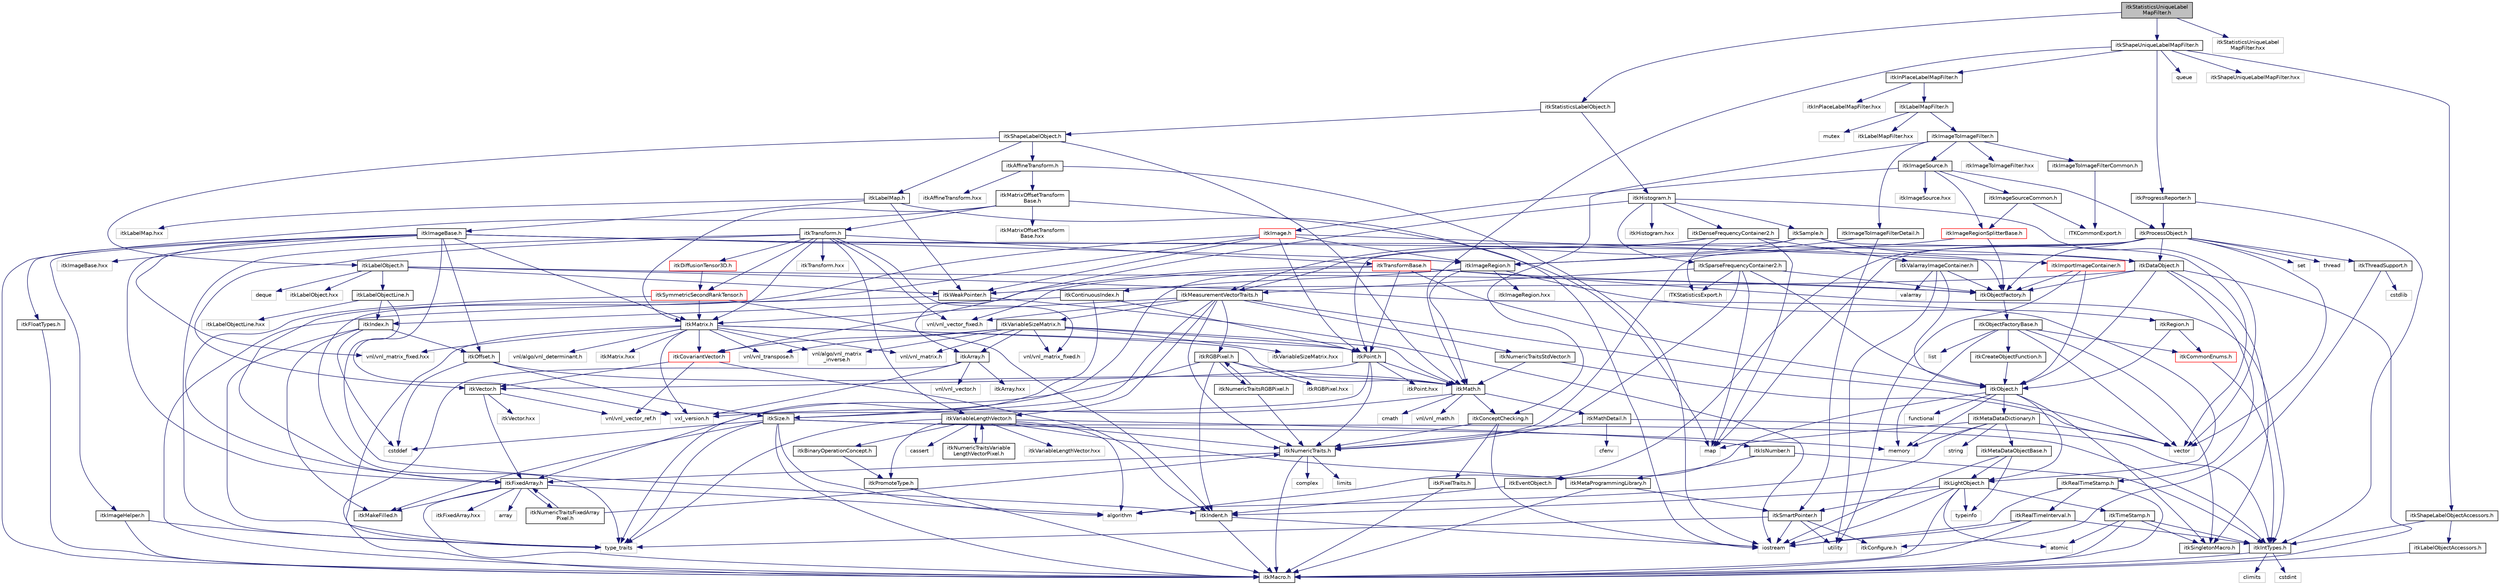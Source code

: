 digraph "itkStatisticsUniqueLabelMapFilter.h"
{
 // LATEX_PDF_SIZE
  edge [fontname="Helvetica",fontsize="10",labelfontname="Helvetica",labelfontsize="10"];
  node [fontname="Helvetica",fontsize="10",shape=record];
  Node1 [label="itkStatisticsUniqueLabel\lMapFilter.h",height=0.2,width=0.4,color="black", fillcolor="grey75", style="filled", fontcolor="black",tooltip=" "];
  Node1 -> Node2 [color="midnightblue",fontsize="10",style="solid",fontname="Helvetica"];
  Node2 [label="itkShapeUniqueLabelMapFilter.h",height=0.2,width=0.4,color="black", fillcolor="white", style="filled",URL="$itkShapeUniqueLabelMapFilter_8h.html",tooltip=" "];
  Node2 -> Node3 [color="midnightblue",fontsize="10",style="solid",fontname="Helvetica"];
  Node3 [label="itkInPlaceLabelMapFilter.h",height=0.2,width=0.4,color="black", fillcolor="white", style="filled",URL="$itkInPlaceLabelMapFilter_8h.html",tooltip=" "];
  Node3 -> Node4 [color="midnightblue",fontsize="10",style="solid",fontname="Helvetica"];
  Node4 [label="itkLabelMapFilter.h",height=0.2,width=0.4,color="black", fillcolor="white", style="filled",URL="$itkLabelMapFilter_8h.html",tooltip=" "];
  Node4 -> Node5 [color="midnightblue",fontsize="10",style="solid",fontname="Helvetica"];
  Node5 [label="itkImageToImageFilter.h",height=0.2,width=0.4,color="black", fillcolor="white", style="filled",URL="$itkImageToImageFilter_8h.html",tooltip=" "];
  Node5 -> Node6 [color="midnightblue",fontsize="10",style="solid",fontname="Helvetica"];
  Node6 [label="itkImageSource.h",height=0.2,width=0.4,color="black", fillcolor="white", style="filled",URL="$itkImageSource_8h.html",tooltip=" "];
  Node6 -> Node7 [color="midnightblue",fontsize="10",style="solid",fontname="Helvetica"];
  Node7 [label="itkProcessObject.h",height=0.2,width=0.4,color="black", fillcolor="white", style="filled",URL="$itkProcessObject_8h.html",tooltip=" "];
  Node7 -> Node8 [color="midnightblue",fontsize="10",style="solid",fontname="Helvetica"];
  Node8 [label="itkDataObject.h",height=0.2,width=0.4,color="black", fillcolor="white", style="filled",URL="$itkDataObject_8h.html",tooltip=" "];
  Node8 -> Node9 [color="midnightblue",fontsize="10",style="solid",fontname="Helvetica"];
  Node9 [label="itkObject.h",height=0.2,width=0.4,color="black", fillcolor="white", style="filled",URL="$itkObject_8h.html",tooltip=" "];
  Node9 -> Node10 [color="midnightblue",fontsize="10",style="solid",fontname="Helvetica"];
  Node10 [label="itkLightObject.h",height=0.2,width=0.4,color="black", fillcolor="white", style="filled",URL="$itkLightObject_8h.html",tooltip=" "];
  Node10 -> Node11 [color="midnightblue",fontsize="10",style="solid",fontname="Helvetica"];
  Node11 [label="itkMacro.h",height=0.2,width=0.4,color="black", fillcolor="white", style="filled",URL="$itkMacro_8h.html",tooltip=" "];
  Node10 -> Node12 [color="midnightblue",fontsize="10",style="solid",fontname="Helvetica"];
  Node12 [label="itkSmartPointer.h",height=0.2,width=0.4,color="black", fillcolor="white", style="filled",URL="$itkSmartPointer_8h.html",tooltip=" "];
  Node12 -> Node13 [color="midnightblue",fontsize="10",style="solid",fontname="Helvetica"];
  Node13 [label="iostream",height=0.2,width=0.4,color="grey75", fillcolor="white", style="filled",tooltip=" "];
  Node12 -> Node14 [color="midnightblue",fontsize="10",style="solid",fontname="Helvetica"];
  Node14 [label="utility",height=0.2,width=0.4,color="grey75", fillcolor="white", style="filled",tooltip=" "];
  Node12 -> Node15 [color="midnightblue",fontsize="10",style="solid",fontname="Helvetica"];
  Node15 [label="type_traits",height=0.2,width=0.4,color="grey75", fillcolor="white", style="filled",tooltip=" "];
  Node12 -> Node16 [color="midnightblue",fontsize="10",style="solid",fontname="Helvetica"];
  Node16 [label="itkConfigure.h",height=0.2,width=0.4,color="grey75", fillcolor="white", style="filled",tooltip=" "];
  Node10 -> Node17 [color="midnightblue",fontsize="10",style="solid",fontname="Helvetica"];
  Node17 [label="itkTimeStamp.h",height=0.2,width=0.4,color="black", fillcolor="white", style="filled",URL="$itkTimeStamp_8h.html",tooltip=" "];
  Node17 -> Node11 [color="midnightblue",fontsize="10",style="solid",fontname="Helvetica"];
  Node17 -> Node18 [color="midnightblue",fontsize="10",style="solid",fontname="Helvetica"];
  Node18 [label="itkIntTypes.h",height=0.2,width=0.4,color="black", fillcolor="white", style="filled",URL="$itkIntTypes_8h.html",tooltip=" "];
  Node18 -> Node11 [color="midnightblue",fontsize="10",style="solid",fontname="Helvetica"];
  Node18 -> Node19 [color="midnightblue",fontsize="10",style="solid",fontname="Helvetica"];
  Node19 [label="cstdint",height=0.2,width=0.4,color="grey75", fillcolor="white", style="filled",tooltip=" "];
  Node18 -> Node20 [color="midnightblue",fontsize="10",style="solid",fontname="Helvetica"];
  Node20 [label="climits",height=0.2,width=0.4,color="grey75", fillcolor="white", style="filled",tooltip=" "];
  Node17 -> Node21 [color="midnightblue",fontsize="10",style="solid",fontname="Helvetica"];
  Node21 [label="atomic",height=0.2,width=0.4,color="grey75", fillcolor="white", style="filled",tooltip=" "];
  Node17 -> Node22 [color="midnightblue",fontsize="10",style="solid",fontname="Helvetica"];
  Node22 [label="itkSingletonMacro.h",height=0.2,width=0.4,color="black", fillcolor="white", style="filled",URL="$itkSingletonMacro_8h.html",tooltip=" "];
  Node10 -> Node23 [color="midnightblue",fontsize="10",style="solid",fontname="Helvetica"];
  Node23 [label="itkIndent.h",height=0.2,width=0.4,color="black", fillcolor="white", style="filled",URL="$itkIndent_8h.html",tooltip=" "];
  Node23 -> Node11 [color="midnightblue",fontsize="10",style="solid",fontname="Helvetica"];
  Node23 -> Node13 [color="midnightblue",fontsize="10",style="solid",fontname="Helvetica"];
  Node10 -> Node21 [color="midnightblue",fontsize="10",style="solid",fontname="Helvetica"];
  Node10 -> Node13 [color="midnightblue",fontsize="10",style="solid",fontname="Helvetica"];
  Node10 -> Node24 [color="midnightblue",fontsize="10",style="solid",fontname="Helvetica"];
  Node24 [label="typeinfo",height=0.2,width=0.4,color="grey75", fillcolor="white", style="filled",tooltip=" "];
  Node9 -> Node25 [color="midnightblue",fontsize="10",style="solid",fontname="Helvetica"];
  Node25 [label="itkEventObject.h",height=0.2,width=0.4,color="black", fillcolor="white", style="filled",URL="$itkEventObject_8h.html",tooltip=" "];
  Node25 -> Node23 [color="midnightblue",fontsize="10",style="solid",fontname="Helvetica"];
  Node9 -> Node26 [color="midnightblue",fontsize="10",style="solid",fontname="Helvetica"];
  Node26 [label="itkMetaDataDictionary.h",height=0.2,width=0.4,color="black", fillcolor="white", style="filled",URL="$itkMetaDataDictionary_8h.html",tooltip=" "];
  Node26 -> Node27 [color="midnightblue",fontsize="10",style="solid",fontname="Helvetica"];
  Node27 [label="itkMetaDataObjectBase.h",height=0.2,width=0.4,color="black", fillcolor="white", style="filled",URL="$itkMetaDataObjectBase_8h.html",tooltip=" "];
  Node27 -> Node10 [color="midnightblue",fontsize="10",style="solid",fontname="Helvetica"];
  Node27 -> Node24 [color="midnightblue",fontsize="10",style="solid",fontname="Helvetica"];
  Node27 -> Node13 [color="midnightblue",fontsize="10",style="solid",fontname="Helvetica"];
  Node26 -> Node28 [color="midnightblue",fontsize="10",style="solid",fontname="Helvetica"];
  Node28 [label="algorithm",height=0.2,width=0.4,color="grey75", fillcolor="white", style="filled",tooltip=" "];
  Node26 -> Node29 [color="midnightblue",fontsize="10",style="solid",fontname="Helvetica"];
  Node29 [label="vector",height=0.2,width=0.4,color="grey75", fillcolor="white", style="filled",tooltip=" "];
  Node26 -> Node30 [color="midnightblue",fontsize="10",style="solid",fontname="Helvetica"];
  Node30 [label="map",height=0.2,width=0.4,color="grey75", fillcolor="white", style="filled",tooltip=" "];
  Node26 -> Node31 [color="midnightblue",fontsize="10",style="solid",fontname="Helvetica"];
  Node31 [label="string",height=0.2,width=0.4,color="grey75", fillcolor="white", style="filled",tooltip=" "];
  Node26 -> Node32 [color="midnightblue",fontsize="10",style="solid",fontname="Helvetica"];
  Node32 [label="memory",height=0.2,width=0.4,color="grey75", fillcolor="white", style="filled",tooltip=" "];
  Node9 -> Node22 [color="midnightblue",fontsize="10",style="solid",fontname="Helvetica"];
  Node9 -> Node33 [color="midnightblue",fontsize="10",style="solid",fontname="Helvetica"];
  Node33 [label="functional",height=0.2,width=0.4,color="grey75", fillcolor="white", style="filled",tooltip=" "];
  Node9 -> Node32 [color="midnightblue",fontsize="10",style="solid",fontname="Helvetica"];
  Node8 -> Node11 [color="midnightblue",fontsize="10",style="solid",fontname="Helvetica"];
  Node8 -> Node22 [color="midnightblue",fontsize="10",style="solid",fontname="Helvetica"];
  Node8 -> Node34 [color="midnightblue",fontsize="10",style="solid",fontname="Helvetica"];
  Node34 [label="itkWeakPointer.h",height=0.2,width=0.4,color="black", fillcolor="white", style="filled",URL="$itkWeakPointer_8h.html",tooltip=" "];
  Node34 -> Node11 [color="midnightblue",fontsize="10",style="solid",fontname="Helvetica"];
  Node34 -> Node13 [color="midnightblue",fontsize="10",style="solid",fontname="Helvetica"];
  Node8 -> Node35 [color="midnightblue",fontsize="10",style="solid",fontname="Helvetica"];
  Node35 [label="itkRealTimeStamp.h",height=0.2,width=0.4,color="black", fillcolor="white", style="filled",URL="$itkRealTimeStamp_8h.html",tooltip=" "];
  Node35 -> Node36 [color="midnightblue",fontsize="10",style="solid",fontname="Helvetica"];
  Node36 [label="itkRealTimeInterval.h",height=0.2,width=0.4,color="black", fillcolor="white", style="filled",URL="$itkRealTimeInterval_8h.html",tooltip=" "];
  Node36 -> Node18 [color="midnightblue",fontsize="10",style="solid",fontname="Helvetica"];
  Node36 -> Node11 [color="midnightblue",fontsize="10",style="solid",fontname="Helvetica"];
  Node36 -> Node13 [color="midnightblue",fontsize="10",style="solid",fontname="Helvetica"];
  Node35 -> Node11 [color="midnightblue",fontsize="10",style="solid",fontname="Helvetica"];
  Node35 -> Node13 [color="midnightblue",fontsize="10",style="solid",fontname="Helvetica"];
  Node8 -> Node37 [color="midnightblue",fontsize="10",style="solid",fontname="Helvetica"];
  Node37 [label="itkObjectFactory.h",height=0.2,width=0.4,color="black", fillcolor="white", style="filled",URL="$itkObjectFactory_8h.html",tooltip=" "];
  Node37 -> Node38 [color="midnightblue",fontsize="10",style="solid",fontname="Helvetica"];
  Node38 [label="itkObjectFactoryBase.h",height=0.2,width=0.4,color="black", fillcolor="white", style="filled",URL="$itkObjectFactoryBase_8h.html",tooltip=" "];
  Node38 -> Node39 [color="midnightblue",fontsize="10",style="solid",fontname="Helvetica"];
  Node39 [label="itkCreateObjectFunction.h",height=0.2,width=0.4,color="black", fillcolor="white", style="filled",URL="$itkCreateObjectFunction_8h.html",tooltip=" "];
  Node39 -> Node9 [color="midnightblue",fontsize="10",style="solid",fontname="Helvetica"];
  Node38 -> Node22 [color="midnightblue",fontsize="10",style="solid",fontname="Helvetica"];
  Node38 -> Node40 [color="midnightblue",fontsize="10",style="solid",fontname="Helvetica"];
  Node40 [label="itkCommonEnums.h",height=0.2,width=0.4,color="red", fillcolor="white", style="filled",URL="$itkCommonEnums_8h.html",tooltip=" "];
  Node40 -> Node18 [color="midnightblue",fontsize="10",style="solid",fontname="Helvetica"];
  Node38 -> Node42 [color="midnightblue",fontsize="10",style="solid",fontname="Helvetica"];
  Node42 [label="list",height=0.2,width=0.4,color="grey75", fillcolor="white", style="filled",tooltip=" "];
  Node38 -> Node32 [color="midnightblue",fontsize="10",style="solid",fontname="Helvetica"];
  Node38 -> Node29 [color="midnightblue",fontsize="10",style="solid",fontname="Helvetica"];
  Node7 -> Node37 [color="midnightblue",fontsize="10",style="solid",fontname="Helvetica"];
  Node7 -> Node43 [color="midnightblue",fontsize="10",style="solid",fontname="Helvetica"];
  Node43 [label="itkNumericTraits.h",height=0.2,width=0.4,color="black", fillcolor="white", style="filled",URL="$itkNumericTraits_8h.html",tooltip=" "];
  Node43 -> Node11 [color="midnightblue",fontsize="10",style="solid",fontname="Helvetica"];
  Node43 -> Node44 [color="midnightblue",fontsize="10",style="solid",fontname="Helvetica"];
  Node44 [label="limits",height=0.2,width=0.4,color="grey75", fillcolor="white", style="filled",tooltip=" "];
  Node43 -> Node45 [color="midnightblue",fontsize="10",style="solid",fontname="Helvetica"];
  Node45 [label="complex",height=0.2,width=0.4,color="grey75", fillcolor="white", style="filled",tooltip=" "];
  Node43 -> Node46 [color="midnightblue",fontsize="10",style="solid",fontname="Helvetica"];
  Node46 [label="itkFixedArray.h",height=0.2,width=0.4,color="black", fillcolor="white", style="filled",URL="$itkFixedArray_8h.html",tooltip=" "];
  Node46 -> Node11 [color="midnightblue",fontsize="10",style="solid",fontname="Helvetica"];
  Node46 -> Node47 [color="midnightblue",fontsize="10",style="solid",fontname="Helvetica"];
  Node47 [label="itkMakeFilled.h",height=0.2,width=0.4,color="black", fillcolor="white", style="filled",URL="$itkMakeFilled_8h.html",tooltip=" "];
  Node46 -> Node28 [color="midnightblue",fontsize="10",style="solid",fontname="Helvetica"];
  Node46 -> Node48 [color="midnightblue",fontsize="10",style="solid",fontname="Helvetica"];
  Node48 [label="array",height=0.2,width=0.4,color="grey75", fillcolor="white", style="filled",tooltip=" "];
  Node46 -> Node49 [color="midnightblue",fontsize="10",style="solid",fontname="Helvetica"];
  Node49 [label="itkFixedArray.hxx",height=0.2,width=0.4,color="grey75", fillcolor="white", style="filled",tooltip=" "];
  Node46 -> Node50 [color="midnightblue",fontsize="10",style="solid",fontname="Helvetica"];
  Node50 [label="itkNumericTraitsFixedArray\lPixel.h",height=0.2,width=0.4,color="black", fillcolor="white", style="filled",URL="$itkNumericTraitsFixedArrayPixel_8h.html",tooltip=" "];
  Node50 -> Node43 [color="midnightblue",fontsize="10",style="solid",fontname="Helvetica"];
  Node50 -> Node46 [color="midnightblue",fontsize="10",style="solid",fontname="Helvetica"];
  Node7 -> Node51 [color="midnightblue",fontsize="10",style="solid",fontname="Helvetica"];
  Node51 [label="itkThreadSupport.h",height=0.2,width=0.4,color="black", fillcolor="white", style="filled",URL="$itkThreadSupport_8h.html",tooltip=" "];
  Node51 -> Node52 [color="midnightblue",fontsize="10",style="solid",fontname="Helvetica"];
  Node52 [label="cstdlib",height=0.2,width=0.4,color="grey75", fillcolor="white", style="filled",tooltip=" "];
  Node51 -> Node16 [color="midnightblue",fontsize="10",style="solid",fontname="Helvetica"];
  Node7 -> Node29 [color="midnightblue",fontsize="10",style="solid",fontname="Helvetica"];
  Node7 -> Node30 [color="midnightblue",fontsize="10",style="solid",fontname="Helvetica"];
  Node7 -> Node53 [color="midnightblue",fontsize="10",style="solid",fontname="Helvetica"];
  Node53 [label="set",height=0.2,width=0.4,color="grey75", fillcolor="white", style="filled",tooltip=" "];
  Node7 -> Node28 [color="midnightblue",fontsize="10",style="solid",fontname="Helvetica"];
  Node7 -> Node54 [color="midnightblue",fontsize="10",style="solid",fontname="Helvetica"];
  Node54 [label="thread",height=0.2,width=0.4,color="grey75", fillcolor="white", style="filled",tooltip=" "];
  Node6 -> Node55 [color="midnightblue",fontsize="10",style="solid",fontname="Helvetica"];
  Node55 [label="itkImage.h",height=0.2,width=0.4,color="red", fillcolor="white", style="filled",URL="$itkImage_8h.html",tooltip=" "];
  Node55 -> Node56 [color="midnightblue",fontsize="10",style="solid",fontname="Helvetica"];
  Node56 [label="itkImageRegion.h",height=0.2,width=0.4,color="black", fillcolor="white", style="filled",URL="$itkImageRegion_8h.html",tooltip=" "];
  Node56 -> Node57 [color="midnightblue",fontsize="10",style="solid",fontname="Helvetica"];
  Node57 [label="itkRegion.h",height=0.2,width=0.4,color="black", fillcolor="white", style="filled",URL="$itkRegion_8h.html",tooltip=" "];
  Node57 -> Node9 [color="midnightblue",fontsize="10",style="solid",fontname="Helvetica"];
  Node57 -> Node40 [color="midnightblue",fontsize="10",style="solid",fontname="Helvetica"];
  Node56 -> Node58 [color="midnightblue",fontsize="10",style="solid",fontname="Helvetica"];
  Node58 [label="itkSize.h",height=0.2,width=0.4,color="black", fillcolor="white", style="filled",URL="$itkSize_8h.html",tooltip=" "];
  Node58 -> Node18 [color="midnightblue",fontsize="10",style="solid",fontname="Helvetica"];
  Node58 -> Node11 [color="midnightblue",fontsize="10",style="solid",fontname="Helvetica"];
  Node58 -> Node47 [color="midnightblue",fontsize="10",style="solid",fontname="Helvetica"];
  Node58 -> Node28 [color="midnightblue",fontsize="10",style="solid",fontname="Helvetica"];
  Node58 -> Node59 [color="midnightblue",fontsize="10",style="solid",fontname="Helvetica"];
  Node59 [label="cstddef",height=0.2,width=0.4,color="grey75", fillcolor="white", style="filled",tooltip=" "];
  Node58 -> Node15 [color="midnightblue",fontsize="10",style="solid",fontname="Helvetica"];
  Node58 -> Node32 [color="midnightblue",fontsize="10",style="solid",fontname="Helvetica"];
  Node56 -> Node60 [color="midnightblue",fontsize="10",style="solid",fontname="Helvetica"];
  Node60 [label="itkContinuousIndex.h",height=0.2,width=0.4,color="black", fillcolor="white", style="filled",URL="$itkContinuousIndex_8h.html",tooltip=" "];
  Node60 -> Node61 [color="midnightblue",fontsize="10",style="solid",fontname="Helvetica"];
  Node61 [label="itkPoint.h",height=0.2,width=0.4,color="black", fillcolor="white", style="filled",URL="$itkPoint_8h.html",tooltip=" "];
  Node61 -> Node43 [color="midnightblue",fontsize="10",style="solid",fontname="Helvetica"];
  Node61 -> Node62 [color="midnightblue",fontsize="10",style="solid",fontname="Helvetica"];
  Node62 [label="itkVector.h",height=0.2,width=0.4,color="black", fillcolor="white", style="filled",URL="$itkVector_8h.html",tooltip=" "];
  Node62 -> Node46 [color="midnightblue",fontsize="10",style="solid",fontname="Helvetica"];
  Node62 -> Node63 [color="midnightblue",fontsize="10",style="solid",fontname="Helvetica"];
  Node63 [label="vnl/vnl_vector_ref.h",height=0.2,width=0.4,color="grey75", fillcolor="white", style="filled",tooltip=" "];
  Node62 -> Node64 [color="midnightblue",fontsize="10",style="solid",fontname="Helvetica"];
  Node64 [label="itkVector.hxx",height=0.2,width=0.4,color="grey75", fillcolor="white", style="filled",tooltip=" "];
  Node61 -> Node63 [color="midnightblue",fontsize="10",style="solid",fontname="Helvetica"];
  Node61 -> Node65 [color="midnightblue",fontsize="10",style="solid",fontname="Helvetica"];
  Node65 [label="itkMath.h",height=0.2,width=0.4,color="black", fillcolor="white", style="filled",URL="$itkMath_8h.html",tooltip=" "];
  Node65 -> Node66 [color="midnightblue",fontsize="10",style="solid",fontname="Helvetica"];
  Node66 [label="cmath",height=0.2,width=0.4,color="grey75", fillcolor="white", style="filled",tooltip=" "];
  Node65 -> Node67 [color="midnightblue",fontsize="10",style="solid",fontname="Helvetica"];
  Node67 [label="itkMathDetail.h",height=0.2,width=0.4,color="black", fillcolor="white", style="filled",URL="$itkMathDetail_8h.html",tooltip=" "];
  Node67 -> Node18 [color="midnightblue",fontsize="10",style="solid",fontname="Helvetica"];
  Node67 -> Node43 [color="midnightblue",fontsize="10",style="solid",fontname="Helvetica"];
  Node67 -> Node68 [color="midnightblue",fontsize="10",style="solid",fontname="Helvetica"];
  Node68 [label="cfenv",height=0.2,width=0.4,color="grey75", fillcolor="white", style="filled",tooltip=" "];
  Node65 -> Node69 [color="midnightblue",fontsize="10",style="solid",fontname="Helvetica"];
  Node69 [label="itkConceptChecking.h",height=0.2,width=0.4,color="black", fillcolor="white", style="filled",URL="$itkConceptChecking_8h.html",tooltip=" "];
  Node69 -> Node70 [color="midnightblue",fontsize="10",style="solid",fontname="Helvetica"];
  Node70 [label="itkPixelTraits.h",height=0.2,width=0.4,color="black", fillcolor="white", style="filled",URL="$itkPixelTraits_8h.html",tooltip=" "];
  Node70 -> Node11 [color="midnightblue",fontsize="10",style="solid",fontname="Helvetica"];
  Node69 -> Node43 [color="midnightblue",fontsize="10",style="solid",fontname="Helvetica"];
  Node69 -> Node13 [color="midnightblue",fontsize="10",style="solid",fontname="Helvetica"];
  Node65 -> Node71 [color="midnightblue",fontsize="10",style="solid",fontname="Helvetica"];
  Node71 [label="vnl/vnl_math.h",height=0.2,width=0.4,color="grey75", fillcolor="white", style="filled",tooltip=" "];
  Node65 -> Node72 [color="midnightblue",fontsize="10",style="solid",fontname="Helvetica"];
  Node72 [label="vxl_version.h",height=0.2,width=0.4,color="grey75", fillcolor="white", style="filled",tooltip=" "];
  Node61 -> Node73 [color="midnightblue",fontsize="10",style="solid",fontname="Helvetica"];
  Node73 [label="itkPoint.hxx",height=0.2,width=0.4,color="grey75", fillcolor="white", style="filled",tooltip=" "];
  Node60 -> Node74 [color="midnightblue",fontsize="10",style="solid",fontname="Helvetica"];
  Node74 [label="itkIndex.h",height=0.2,width=0.4,color="black", fillcolor="white", style="filled",URL="$itkIndex_8h.html",tooltip=" "];
  Node74 -> Node47 [color="midnightblue",fontsize="10",style="solid",fontname="Helvetica"];
  Node74 -> Node75 [color="midnightblue",fontsize="10",style="solid",fontname="Helvetica"];
  Node75 [label="itkOffset.h",height=0.2,width=0.4,color="black", fillcolor="white", style="filled",URL="$itkOffset_8h.html",tooltip=" "];
  Node75 -> Node58 [color="midnightblue",fontsize="10",style="solid",fontname="Helvetica"];
  Node75 -> Node65 [color="midnightblue",fontsize="10",style="solid",fontname="Helvetica"];
  Node75 -> Node59 [color="midnightblue",fontsize="10",style="solid",fontname="Helvetica"];
  Node74 -> Node59 [color="midnightblue",fontsize="10",style="solid",fontname="Helvetica"];
  Node74 -> Node15 [color="midnightblue",fontsize="10",style="solid",fontname="Helvetica"];
  Node60 -> Node15 [color="midnightblue",fontsize="10",style="solid",fontname="Helvetica"];
  Node56 -> Node65 [color="midnightblue",fontsize="10",style="solid",fontname="Helvetica"];
  Node56 -> Node76 [color="midnightblue",fontsize="10",style="solid",fontname="Helvetica"];
  Node76 [label="itkImageRegion.hxx",height=0.2,width=0.4,color="grey75", fillcolor="white", style="filled",tooltip=" "];
  Node55 -> Node77 [color="midnightblue",fontsize="10",style="solid",fontname="Helvetica"];
  Node77 [label="itkImportImageContainer.h",height=0.2,width=0.4,color="red", fillcolor="white", style="filled",URL="$itkImportImageContainer_8h.html",tooltip=" "];
  Node77 -> Node9 [color="midnightblue",fontsize="10",style="solid",fontname="Helvetica"];
  Node77 -> Node37 [color="midnightblue",fontsize="10",style="solid",fontname="Helvetica"];
  Node77 -> Node14 [color="midnightblue",fontsize="10",style="solid",fontname="Helvetica"];
  Node55 -> Node61 [color="midnightblue",fontsize="10",style="solid",fontname="Helvetica"];
  Node55 -> Node46 [color="midnightblue",fontsize="10",style="solid",fontname="Helvetica"];
  Node55 -> Node34 [color="midnightblue",fontsize="10",style="solid",fontname="Helvetica"];
  Node55 -> Node15 [color="midnightblue",fontsize="10",style="solid",fontname="Helvetica"];
  Node6 -> Node104 [color="midnightblue",fontsize="10",style="solid",fontname="Helvetica"];
  Node104 [label="itkImageRegionSplitterBase.h",height=0.2,width=0.4,color="red", fillcolor="white", style="filled",URL="$itkImageRegionSplitterBase_8h.html",tooltip=" "];
  Node104 -> Node56 [color="midnightblue",fontsize="10",style="solid",fontname="Helvetica"];
  Node104 -> Node37 [color="midnightblue",fontsize="10",style="solid",fontname="Helvetica"];
  Node6 -> Node106 [color="midnightblue",fontsize="10",style="solid",fontname="Helvetica"];
  Node106 [label="itkImageSourceCommon.h",height=0.2,width=0.4,color="black", fillcolor="white", style="filled",URL="$itkImageSourceCommon_8h.html",tooltip=" "];
  Node106 -> Node107 [color="midnightblue",fontsize="10",style="solid",fontname="Helvetica"];
  Node107 [label="ITKCommonExport.h",height=0.2,width=0.4,color="grey75", fillcolor="white", style="filled",tooltip=" "];
  Node106 -> Node104 [color="midnightblue",fontsize="10",style="solid",fontname="Helvetica"];
  Node6 -> Node108 [color="midnightblue",fontsize="10",style="solid",fontname="Helvetica"];
  Node108 [label="itkImageSource.hxx",height=0.2,width=0.4,color="grey75", fillcolor="white", style="filled",tooltip=" "];
  Node5 -> Node69 [color="midnightblue",fontsize="10",style="solid",fontname="Helvetica"];
  Node5 -> Node109 [color="midnightblue",fontsize="10",style="solid",fontname="Helvetica"];
  Node109 [label="itkImageToImageFilterDetail.h",height=0.2,width=0.4,color="black", fillcolor="white", style="filled",URL="$itkImageToImageFilterDetail_8h.html",tooltip=" "];
  Node109 -> Node56 [color="midnightblue",fontsize="10",style="solid",fontname="Helvetica"];
  Node109 -> Node12 [color="midnightblue",fontsize="10",style="solid",fontname="Helvetica"];
  Node5 -> Node110 [color="midnightblue",fontsize="10",style="solid",fontname="Helvetica"];
  Node110 [label="itkImageToImageFilterCommon.h",height=0.2,width=0.4,color="black", fillcolor="white", style="filled",URL="$itkImageToImageFilterCommon_8h.html",tooltip=" "];
  Node110 -> Node107 [color="midnightblue",fontsize="10",style="solid",fontname="Helvetica"];
  Node5 -> Node111 [color="midnightblue",fontsize="10",style="solid",fontname="Helvetica"];
  Node111 [label="itkImageToImageFilter.hxx",height=0.2,width=0.4,color="grey75", fillcolor="white", style="filled",tooltip=" "];
  Node4 -> Node112 [color="midnightblue",fontsize="10",style="solid",fontname="Helvetica"];
  Node112 [label="mutex",height=0.2,width=0.4,color="grey75", fillcolor="white", style="filled",tooltip=" "];
  Node4 -> Node113 [color="midnightblue",fontsize="10",style="solid",fontname="Helvetica"];
  Node113 [label="itkLabelMapFilter.hxx",height=0.2,width=0.4,color="grey75", fillcolor="white", style="filled",tooltip=" "];
  Node3 -> Node114 [color="midnightblue",fontsize="10",style="solid",fontname="Helvetica"];
  Node114 [label="itkInPlaceLabelMapFilter.hxx",height=0.2,width=0.4,color="grey75", fillcolor="white", style="filled",tooltip=" "];
  Node2 -> Node115 [color="midnightblue",fontsize="10",style="solid",fontname="Helvetica"];
  Node115 [label="itkShapeLabelObjectAccessors.h",height=0.2,width=0.4,color="black", fillcolor="white", style="filled",URL="$itkShapeLabelObjectAccessors_8h.html",tooltip=" "];
  Node115 -> Node116 [color="midnightblue",fontsize="10",style="solid",fontname="Helvetica"];
  Node116 [label="itkLabelObjectAccessors.h",height=0.2,width=0.4,color="black", fillcolor="white", style="filled",URL="$itkLabelObjectAccessors_8h.html",tooltip=" "];
  Node116 -> Node11 [color="midnightblue",fontsize="10",style="solid",fontname="Helvetica"];
  Node115 -> Node18 [color="midnightblue",fontsize="10",style="solid",fontname="Helvetica"];
  Node2 -> Node117 [color="midnightblue",fontsize="10",style="solid",fontname="Helvetica"];
  Node117 [label="itkProgressReporter.h",height=0.2,width=0.4,color="black", fillcolor="white", style="filled",URL="$itkProgressReporter_8h.html",tooltip=" "];
  Node117 -> Node18 [color="midnightblue",fontsize="10",style="solid",fontname="Helvetica"];
  Node117 -> Node7 [color="midnightblue",fontsize="10",style="solid",fontname="Helvetica"];
  Node2 -> Node118 [color="midnightblue",fontsize="10",style="solid",fontname="Helvetica"];
  Node118 [label="queue",height=0.2,width=0.4,color="grey75", fillcolor="white", style="filled",tooltip=" "];
  Node2 -> Node65 [color="midnightblue",fontsize="10",style="solid",fontname="Helvetica"];
  Node2 -> Node119 [color="midnightblue",fontsize="10",style="solid",fontname="Helvetica"];
  Node119 [label="itkShapeUniqueLabelMapFilter.hxx",height=0.2,width=0.4,color="grey75", fillcolor="white", style="filled",tooltip=" "];
  Node1 -> Node120 [color="midnightblue",fontsize="10",style="solid",fontname="Helvetica"];
  Node120 [label="itkStatisticsLabelObject.h",height=0.2,width=0.4,color="black", fillcolor="white", style="filled",URL="$itkStatisticsLabelObject_8h.html",tooltip=" "];
  Node120 -> Node121 [color="midnightblue",fontsize="10",style="solid",fontname="Helvetica"];
  Node121 [label="itkShapeLabelObject.h",height=0.2,width=0.4,color="black", fillcolor="white", style="filled",URL="$itkShapeLabelObject_8h.html",tooltip=" "];
  Node121 -> Node122 [color="midnightblue",fontsize="10",style="solid",fontname="Helvetica"];
  Node122 [label="itkLabelObject.h",height=0.2,width=0.4,color="black", fillcolor="white", style="filled",URL="$itkLabelObject_8h.html",tooltip=" "];
  Node122 -> Node123 [color="midnightblue",fontsize="10",style="solid",fontname="Helvetica"];
  Node123 [label="deque",height=0.2,width=0.4,color="grey75", fillcolor="white", style="filled",tooltip=" "];
  Node122 -> Node10 [color="midnightblue",fontsize="10",style="solid",fontname="Helvetica"];
  Node122 -> Node124 [color="midnightblue",fontsize="10",style="solid",fontname="Helvetica"];
  Node124 [label="itkLabelObjectLine.h",height=0.2,width=0.4,color="black", fillcolor="white", style="filled",URL="$itkLabelObjectLine_8h.html",tooltip=" "];
  Node124 -> Node74 [color="midnightblue",fontsize="10",style="solid",fontname="Helvetica"];
  Node124 -> Node23 [color="midnightblue",fontsize="10",style="solid",fontname="Helvetica"];
  Node124 -> Node125 [color="midnightblue",fontsize="10",style="solid",fontname="Helvetica"];
  Node125 [label="itkLabelObjectLine.hxx",height=0.2,width=0.4,color="grey75", fillcolor="white", style="filled",tooltip=" "];
  Node122 -> Node34 [color="midnightblue",fontsize="10",style="solid",fontname="Helvetica"];
  Node122 -> Node37 [color="midnightblue",fontsize="10",style="solid",fontname="Helvetica"];
  Node122 -> Node126 [color="midnightblue",fontsize="10",style="solid",fontname="Helvetica"];
  Node126 [label="itkLabelObject.hxx",height=0.2,width=0.4,color="grey75", fillcolor="white", style="filled",tooltip=" "];
  Node121 -> Node127 [color="midnightblue",fontsize="10",style="solid",fontname="Helvetica"];
  Node127 [label="itkLabelMap.h",height=0.2,width=0.4,color="black", fillcolor="white", style="filled",URL="$itkLabelMap_8h.html",tooltip=" "];
  Node127 -> Node89 [color="midnightblue",fontsize="10",style="solid",fontname="Helvetica"];
  Node89 [label="itkImageBase.h",height=0.2,width=0.4,color="black", fillcolor="white", style="filled",URL="$itkImageBase_8h.html",tooltip=" "];
  Node89 -> Node8 [color="midnightblue",fontsize="10",style="solid",fontname="Helvetica"];
  Node89 -> Node56 [color="midnightblue",fontsize="10",style="solid",fontname="Helvetica"];
  Node89 -> Node90 [color="midnightblue",fontsize="10",style="solid",fontname="Helvetica"];
  Node90 [label="itkMatrix.h",height=0.2,width=0.4,color="black", fillcolor="white", style="filled",URL="$itkMatrix_8h.html",tooltip=" "];
  Node90 -> Node61 [color="midnightblue",fontsize="10",style="solid",fontname="Helvetica"];
  Node90 -> Node91 [color="midnightblue",fontsize="10",style="solid",fontname="Helvetica"];
  Node91 [label="itkCovariantVector.h",height=0.2,width=0.4,color="red", fillcolor="white", style="filled",URL="$itkCovariantVector_8h.html",tooltip=" "];
  Node91 -> Node23 [color="midnightblue",fontsize="10",style="solid",fontname="Helvetica"];
  Node91 -> Node62 [color="midnightblue",fontsize="10",style="solid",fontname="Helvetica"];
  Node91 -> Node63 [color="midnightblue",fontsize="10",style="solid",fontname="Helvetica"];
  Node90 -> Node72 [color="midnightblue",fontsize="10",style="solid",fontname="Helvetica"];
  Node90 -> Node94 [color="midnightblue",fontsize="10",style="solid",fontname="Helvetica"];
  Node94 [label="vnl/vnl_matrix_fixed.hxx",height=0.2,width=0.4,color="grey75", fillcolor="white", style="filled",tooltip=" "];
  Node90 -> Node95 [color="midnightblue",fontsize="10",style="solid",fontname="Helvetica"];
  Node95 [label="vnl/vnl_transpose.h",height=0.2,width=0.4,color="grey75", fillcolor="white", style="filled",tooltip=" "];
  Node90 -> Node96 [color="midnightblue",fontsize="10",style="solid",fontname="Helvetica"];
  Node96 [label="vnl/algo/vnl_matrix\l_inverse.h",height=0.2,width=0.4,color="grey75", fillcolor="white", style="filled",tooltip=" "];
  Node90 -> Node97 [color="midnightblue",fontsize="10",style="solid",fontname="Helvetica"];
  Node97 [label="vnl/vnl_matrix.h",height=0.2,width=0.4,color="grey75", fillcolor="white", style="filled",tooltip=" "];
  Node90 -> Node98 [color="midnightblue",fontsize="10",style="solid",fontname="Helvetica"];
  Node98 [label="vnl/algo/vnl_determinant.h",height=0.2,width=0.4,color="grey75", fillcolor="white", style="filled",tooltip=" "];
  Node90 -> Node65 [color="midnightblue",fontsize="10",style="solid",fontname="Helvetica"];
  Node90 -> Node15 [color="midnightblue",fontsize="10",style="solid",fontname="Helvetica"];
  Node90 -> Node99 [color="midnightblue",fontsize="10",style="solid",fontname="Helvetica"];
  Node99 [label="itkMatrix.hxx",height=0.2,width=0.4,color="grey75", fillcolor="white", style="filled",tooltip=" "];
  Node89 -> Node37 [color="midnightblue",fontsize="10",style="solid",fontname="Helvetica"];
  Node89 -> Node75 [color="midnightblue",fontsize="10",style="solid",fontname="Helvetica"];
  Node89 -> Node46 [color="midnightblue",fontsize="10",style="solid",fontname="Helvetica"];
  Node89 -> Node100 [color="midnightblue",fontsize="10",style="solid",fontname="Helvetica"];
  Node100 [label="itkImageHelper.h",height=0.2,width=0.4,color="black", fillcolor="white", style="filled",URL="$itkImageHelper_8h.html",tooltip=" "];
  Node100 -> Node11 [color="midnightblue",fontsize="10",style="solid",fontname="Helvetica"];
  Node100 -> Node15 [color="midnightblue",fontsize="10",style="solid",fontname="Helvetica"];
  Node89 -> Node101 [color="midnightblue",fontsize="10",style="solid",fontname="Helvetica"];
  Node101 [label="itkFloatTypes.h",height=0.2,width=0.4,color="black", fillcolor="white", style="filled",URL="$itkFloatTypes_8h.html",tooltip=" "];
  Node101 -> Node11 [color="midnightblue",fontsize="10",style="solid",fontname="Helvetica"];
  Node89 -> Node72 [color="midnightblue",fontsize="10",style="solid",fontname="Helvetica"];
  Node89 -> Node94 [color="midnightblue",fontsize="10",style="solid",fontname="Helvetica"];
  Node89 -> Node102 [color="midnightblue",fontsize="10",style="solid",fontname="Helvetica"];
  Node102 [label="itkImageBase.hxx",height=0.2,width=0.4,color="grey75", fillcolor="white", style="filled",tooltip=" "];
  Node127 -> Node34 [color="midnightblue",fontsize="10",style="solid",fontname="Helvetica"];
  Node127 -> Node30 [color="midnightblue",fontsize="10",style="solid",fontname="Helvetica"];
  Node127 -> Node128 [color="midnightblue",fontsize="10",style="solid",fontname="Helvetica"];
  Node128 [label="itkLabelMap.hxx",height=0.2,width=0.4,color="grey75", fillcolor="white", style="filled",tooltip=" "];
  Node121 -> Node65 [color="midnightblue",fontsize="10",style="solid",fontname="Helvetica"];
  Node121 -> Node129 [color="midnightblue",fontsize="10",style="solid",fontname="Helvetica"];
  Node129 [label="itkAffineTransform.h",height=0.2,width=0.4,color="black", fillcolor="white", style="filled",URL="$itkAffineTransform_8h.html",tooltip=" "];
  Node129 -> Node130 [color="midnightblue",fontsize="10",style="solid",fontname="Helvetica"];
  Node130 [label="itkMatrixOffsetTransform\lBase.h",height=0.2,width=0.4,color="black", fillcolor="white", style="filled",URL="$itkMatrixOffsetTransformBase_8h.html",tooltip=" "];
  Node130 -> Node11 [color="midnightblue",fontsize="10",style="solid",fontname="Helvetica"];
  Node130 -> Node90 [color="midnightblue",fontsize="10",style="solid",fontname="Helvetica"];
  Node130 -> Node131 [color="midnightblue",fontsize="10",style="solid",fontname="Helvetica"];
  Node131 [label="itkTransform.h",height=0.2,width=0.4,color="black", fillcolor="white", style="filled",URL="$itkTransform_8h.html",tooltip=" "];
  Node131 -> Node15 [color="midnightblue",fontsize="10",style="solid",fontname="Helvetica"];
  Node131 -> Node132 [color="midnightblue",fontsize="10",style="solid",fontname="Helvetica"];
  Node132 [label="itkTransformBase.h",height=0.2,width=0.4,color="red", fillcolor="white", style="filled",URL="$itkTransformBase_8h.html",tooltip=" "];
  Node132 -> Node9 [color="midnightblue",fontsize="10",style="solid",fontname="Helvetica"];
  Node132 -> Node61 [color="midnightblue",fontsize="10",style="solid",fontname="Helvetica"];
  Node132 -> Node91 [color="midnightblue",fontsize="10",style="solid",fontname="Helvetica"];
  Node132 -> Node134 [color="midnightblue",fontsize="10",style="solid",fontname="Helvetica"];
  Node134 [label="vnl/vnl_vector_fixed.h",height=0.2,width=0.4,color="grey75", fillcolor="white", style="filled",tooltip=" "];
  Node132 -> Node37 [color="midnightblue",fontsize="10",style="solid",fontname="Helvetica"];
  Node132 -> Node18 [color="midnightblue",fontsize="10",style="solid",fontname="Helvetica"];
  Node131 -> Node62 [color="midnightblue",fontsize="10",style="solid",fontname="Helvetica"];
  Node131 -> Node141 [color="midnightblue",fontsize="10",style="solid",fontname="Helvetica"];
  Node141 [label="itkSymmetricSecondRankTensor.h",height=0.2,width=0.4,color="red", fillcolor="white", style="filled",URL="$itkSymmetricSecondRankTensor_8h.html",tooltip=" "];
  Node141 -> Node23 [color="midnightblue",fontsize="10",style="solid",fontname="Helvetica"];
  Node141 -> Node46 [color="midnightblue",fontsize="10",style="solid",fontname="Helvetica"];
  Node141 -> Node90 [color="midnightblue",fontsize="10",style="solid",fontname="Helvetica"];
  Node131 -> Node150 [color="midnightblue",fontsize="10",style="solid",fontname="Helvetica"];
  Node150 [label="itkDiffusionTensor3D.h",height=0.2,width=0.4,color="red", fillcolor="white", style="filled",URL="$itkDiffusionTensor3D_8h.html",tooltip=" "];
  Node150 -> Node141 [color="midnightblue",fontsize="10",style="solid",fontname="Helvetica"];
  Node131 -> Node153 [color="midnightblue",fontsize="10",style="solid",fontname="Helvetica"];
  Node153 [label="itkVariableLengthVector.h",height=0.2,width=0.4,color="black", fillcolor="white", style="filled",URL="$itkVariableLengthVector_8h.html",tooltip=" "];
  Node153 -> Node154 [color="midnightblue",fontsize="10",style="solid",fontname="Helvetica"];
  Node154 [label="cassert",height=0.2,width=0.4,color="grey75", fillcolor="white", style="filled",tooltip=" "];
  Node153 -> Node28 [color="midnightblue",fontsize="10",style="solid",fontname="Helvetica"];
  Node153 -> Node15 [color="midnightblue",fontsize="10",style="solid",fontname="Helvetica"];
  Node153 -> Node43 [color="midnightblue",fontsize="10",style="solid",fontname="Helvetica"];
  Node153 -> Node155 [color="midnightblue",fontsize="10",style="solid",fontname="Helvetica"];
  Node155 [label="itkMetaProgrammingLibrary.h",height=0.2,width=0.4,color="black", fillcolor="white", style="filled",URL="$itkMetaProgrammingLibrary_8h.html",tooltip=" "];
  Node155 -> Node11 [color="midnightblue",fontsize="10",style="solid",fontname="Helvetica"];
  Node155 -> Node12 [color="midnightblue",fontsize="10",style="solid",fontname="Helvetica"];
  Node153 -> Node156 [color="midnightblue",fontsize="10",style="solid",fontname="Helvetica"];
  Node156 [label="itkIsNumber.h",height=0.2,width=0.4,color="black", fillcolor="white", style="filled",URL="$itkIsNumber_8h.html",tooltip=" "];
  Node156 -> Node155 [color="midnightblue",fontsize="10",style="solid",fontname="Helvetica"];
  Node156 -> Node18 [color="midnightblue",fontsize="10",style="solid",fontname="Helvetica"];
  Node153 -> Node157 [color="midnightblue",fontsize="10",style="solid",fontname="Helvetica"];
  Node157 [label="itkPromoteType.h",height=0.2,width=0.4,color="black", fillcolor="white", style="filled",URL="$itkPromoteType_8h.html",tooltip=" "];
  Node157 -> Node11 [color="midnightblue",fontsize="10",style="solid",fontname="Helvetica"];
  Node153 -> Node158 [color="midnightblue",fontsize="10",style="solid",fontname="Helvetica"];
  Node158 [label="itkBinaryOperationConcept.h",height=0.2,width=0.4,color="black", fillcolor="white", style="filled",URL="$itkBinaryOperationConcept_8h.html",tooltip=" "];
  Node158 -> Node157 [color="midnightblue",fontsize="10",style="solid",fontname="Helvetica"];
  Node153 -> Node159 [color="midnightblue",fontsize="10",style="solid",fontname="Helvetica"];
  Node159 [label="itkNumericTraitsVariable\lLengthVectorPixel.h",height=0.2,width=0.4,color="black", fillcolor="white", style="filled",URL="$itkNumericTraitsVariableLengthVectorPixel_8h.html",tooltip=" "];
  Node159 -> Node153 [color="midnightblue",fontsize="10",style="solid",fontname="Helvetica"];
  Node153 -> Node160 [color="midnightblue",fontsize="10",style="solid",fontname="Helvetica"];
  Node160 [label="itkVariableLengthVector.hxx",height=0.2,width=0.4,color="grey75", fillcolor="white", style="filled",tooltip=" "];
  Node131 -> Node134 [color="midnightblue",fontsize="10",style="solid",fontname="Helvetica"];
  Node131 -> Node146 [color="midnightblue",fontsize="10",style="solid",fontname="Helvetica"];
  Node146 [label="vnl/vnl_matrix_fixed.h",height=0.2,width=0.4,color="grey75", fillcolor="white", style="filled",tooltip=" "];
  Node131 -> Node90 [color="midnightblue",fontsize="10",style="solid",fontname="Helvetica"];
  Node131 -> Node161 [color="midnightblue",fontsize="10",style="solid",fontname="Helvetica"];
  Node161 [label="itkTransform.hxx",height=0.2,width=0.4,color="grey75", fillcolor="white", style="filled",tooltip=" "];
  Node130 -> Node13 [color="midnightblue",fontsize="10",style="solid",fontname="Helvetica"];
  Node130 -> Node162 [color="midnightblue",fontsize="10",style="solid",fontname="Helvetica"];
  Node162 [label="itkMatrixOffsetTransform\lBase.hxx",height=0.2,width=0.4,color="grey75", fillcolor="white", style="filled",tooltip=" "];
  Node129 -> Node13 [color="midnightblue",fontsize="10",style="solid",fontname="Helvetica"];
  Node129 -> Node163 [color="midnightblue",fontsize="10",style="solid",fontname="Helvetica"];
  Node163 [label="itkAffineTransform.hxx",height=0.2,width=0.4,color="grey75", fillcolor="white", style="filled",tooltip=" "];
  Node120 -> Node164 [color="midnightblue",fontsize="10",style="solid",fontname="Helvetica"];
  Node164 [label="itkHistogram.h",height=0.2,width=0.4,color="black", fillcolor="white", style="filled",URL="$itkHistogram_8h.html",tooltip=" "];
  Node164 -> Node29 [color="midnightblue",fontsize="10",style="solid",fontname="Helvetica"];
  Node164 -> Node138 [color="midnightblue",fontsize="10",style="solid",fontname="Helvetica"];
  Node138 [label="itkArray.h",height=0.2,width=0.4,color="black", fillcolor="white", style="filled",URL="$itkArray_8h.html",tooltip=" "];
  Node138 -> Node11 [color="midnightblue",fontsize="10",style="solid",fontname="Helvetica"];
  Node138 -> Node72 [color="midnightblue",fontsize="10",style="solid",fontname="Helvetica"];
  Node138 -> Node87 [color="midnightblue",fontsize="10",style="solid",fontname="Helvetica"];
  Node87 [label="vnl/vnl_vector.h",height=0.2,width=0.4,color="grey75", fillcolor="white", style="filled",tooltip=" "];
  Node138 -> Node139 [color="midnightblue",fontsize="10",style="solid",fontname="Helvetica"];
  Node139 [label="itkArray.hxx",height=0.2,width=0.4,color="grey75", fillcolor="white", style="filled",tooltip=" "];
  Node164 -> Node165 [color="midnightblue",fontsize="10",style="solid",fontname="Helvetica"];
  Node165 [label="itkSample.h",height=0.2,width=0.4,color="black", fillcolor="white", style="filled",URL="$itkSample_8h.html",tooltip=" "];
  Node165 -> Node61 [color="midnightblue",fontsize="10",style="solid",fontname="Helvetica"];
  Node165 -> Node8 [color="midnightblue",fontsize="10",style="solid",fontname="Helvetica"];
  Node165 -> Node166 [color="midnightblue",fontsize="10",style="solid",fontname="Helvetica"];
  Node166 [label="itkMeasurementVectorTraits.h",height=0.2,width=0.4,color="black", fillcolor="white", style="filled",URL="$itkMeasurementVectorTraits_8h.html",tooltip=" "];
  Node166 -> Node153 [color="midnightblue",fontsize="10",style="solid",fontname="Helvetica"];
  Node166 -> Node134 [color="midnightblue",fontsize="10",style="solid",fontname="Helvetica"];
  Node166 -> Node167 [color="midnightblue",fontsize="10",style="solid",fontname="Helvetica"];
  Node167 [label="itkRGBPixel.h",height=0.2,width=0.4,color="black", fillcolor="white", style="filled",URL="$itkRGBPixel_8h.html",tooltip=" "];
  Node167 -> Node23 [color="midnightblue",fontsize="10",style="solid",fontname="Helvetica"];
  Node167 -> Node46 [color="midnightblue",fontsize="10",style="solid",fontname="Helvetica"];
  Node167 -> Node65 [color="midnightblue",fontsize="10",style="solid",fontname="Helvetica"];
  Node167 -> Node168 [color="midnightblue",fontsize="10",style="solid",fontname="Helvetica"];
  Node168 [label="itkNumericTraitsRGBPixel.h",height=0.2,width=0.4,color="black", fillcolor="white", style="filled",URL="$itkNumericTraitsRGBPixel_8h.html",tooltip=" "];
  Node168 -> Node43 [color="midnightblue",fontsize="10",style="solid",fontname="Helvetica"];
  Node168 -> Node167 [color="midnightblue",fontsize="10",style="solid",fontname="Helvetica"];
  Node167 -> Node169 [color="midnightblue",fontsize="10",style="solid",fontname="Helvetica"];
  Node169 [label="itkRGBPixel.hxx",height=0.2,width=0.4,color="grey75", fillcolor="white", style="filled",tooltip=" "];
  Node166 -> Node90 [color="midnightblue",fontsize="10",style="solid",fontname="Helvetica"];
  Node166 -> Node170 [color="midnightblue",fontsize="10",style="solid",fontname="Helvetica"];
  Node170 [label="itkVariableSizeMatrix.h",height=0.2,width=0.4,color="black", fillcolor="white", style="filled",URL="$itkVariableSizeMatrix_8h.html",tooltip=" "];
  Node170 -> Node61 [color="midnightblue",fontsize="10",style="solid",fontname="Helvetica"];
  Node170 -> Node91 [color="midnightblue",fontsize="10",style="solid",fontname="Helvetica"];
  Node170 -> Node146 [color="midnightblue",fontsize="10",style="solid",fontname="Helvetica"];
  Node170 -> Node96 [color="midnightblue",fontsize="10",style="solid",fontname="Helvetica"];
  Node170 -> Node95 [color="midnightblue",fontsize="10",style="solid",fontname="Helvetica"];
  Node170 -> Node97 [color="midnightblue",fontsize="10",style="solid",fontname="Helvetica"];
  Node170 -> Node138 [color="midnightblue",fontsize="10",style="solid",fontname="Helvetica"];
  Node170 -> Node65 [color="midnightblue",fontsize="10",style="solid",fontname="Helvetica"];
  Node170 -> Node171 [color="midnightblue",fontsize="10",style="solid",fontname="Helvetica"];
  Node171 [label="itkVariableSizeMatrix.hxx",height=0.2,width=0.4,color="grey75", fillcolor="white", style="filled",tooltip=" "];
  Node166 -> Node43 [color="midnightblue",fontsize="10",style="solid",fontname="Helvetica"];
  Node166 -> Node172 [color="midnightblue",fontsize="10",style="solid",fontname="Helvetica"];
  Node172 [label="itkNumericTraitsStdVector.h",height=0.2,width=0.4,color="black", fillcolor="white", style="filled",URL="$itkNumericTraitsStdVector_8h.html",tooltip=" "];
  Node172 -> Node65 [color="midnightblue",fontsize="10",style="solid",fontname="Helvetica"];
  Node172 -> Node29 [color="midnightblue",fontsize="10",style="solid",fontname="Helvetica"];
  Node166 -> Node58 [color="midnightblue",fontsize="10",style="solid",fontname="Helvetica"];
  Node166 -> Node29 [color="midnightblue",fontsize="10",style="solid",fontname="Helvetica"];
  Node165 -> Node29 [color="midnightblue",fontsize="10",style="solid",fontname="Helvetica"];
  Node164 -> Node173 [color="midnightblue",fontsize="10",style="solid",fontname="Helvetica"];
  Node173 [label="itkDenseFrequencyContainer2.h",height=0.2,width=0.4,color="black", fillcolor="white", style="filled",URL="$itkDenseFrequencyContainer2_8h.html",tooltip=" "];
  Node173 -> Node30 [color="midnightblue",fontsize="10",style="solid",fontname="Helvetica"];
  Node173 -> Node174 [color="midnightblue",fontsize="10",style="solid",fontname="Helvetica"];
  Node174 [label="itkValarrayImageContainer.h",height=0.2,width=0.4,color="black", fillcolor="white", style="filled",URL="$itkValarrayImageContainer_8h.html",tooltip=" "];
  Node174 -> Node9 [color="midnightblue",fontsize="10",style="solid",fontname="Helvetica"];
  Node174 -> Node37 [color="midnightblue",fontsize="10",style="solid",fontname="Helvetica"];
  Node174 -> Node14 [color="midnightblue",fontsize="10",style="solid",fontname="Helvetica"];
  Node174 -> Node86 [color="midnightblue",fontsize="10",style="solid",fontname="Helvetica"];
  Node86 [label="valarray",height=0.2,width=0.4,color="grey75", fillcolor="white", style="filled",tooltip=" "];
  Node173 -> Node166 [color="midnightblue",fontsize="10",style="solid",fontname="Helvetica"];
  Node173 -> Node175 [color="midnightblue",fontsize="10",style="solid",fontname="Helvetica"];
  Node175 [label="ITKStatisticsExport.h",height=0.2,width=0.4,color="grey75", fillcolor="white", style="filled",tooltip=" "];
  Node164 -> Node176 [color="midnightblue",fontsize="10",style="solid",fontname="Helvetica"];
  Node176 [label="itkSparseFrequencyContainer2.h",height=0.2,width=0.4,color="black", fillcolor="white", style="filled",URL="$itkSparseFrequencyContainer2_8h.html",tooltip=" "];
  Node176 -> Node30 [color="midnightblue",fontsize="10",style="solid",fontname="Helvetica"];
  Node176 -> Node37 [color="midnightblue",fontsize="10",style="solid",fontname="Helvetica"];
  Node176 -> Node9 [color="midnightblue",fontsize="10",style="solid",fontname="Helvetica"];
  Node176 -> Node43 [color="midnightblue",fontsize="10",style="solid",fontname="Helvetica"];
  Node176 -> Node166 [color="midnightblue",fontsize="10",style="solid",fontname="Helvetica"];
  Node176 -> Node175 [color="midnightblue",fontsize="10",style="solid",fontname="Helvetica"];
  Node164 -> Node177 [color="midnightblue",fontsize="10",style="solid",fontname="Helvetica"];
  Node177 [label="itkHistogram.hxx",height=0.2,width=0.4,color="grey75", fillcolor="white", style="filled",tooltip=" "];
  Node1 -> Node178 [color="midnightblue",fontsize="10",style="solid",fontname="Helvetica"];
  Node178 [label="itkStatisticsUniqueLabel\lMapFilter.hxx",height=0.2,width=0.4,color="grey75", fillcolor="white", style="filled",tooltip=" "];
}
